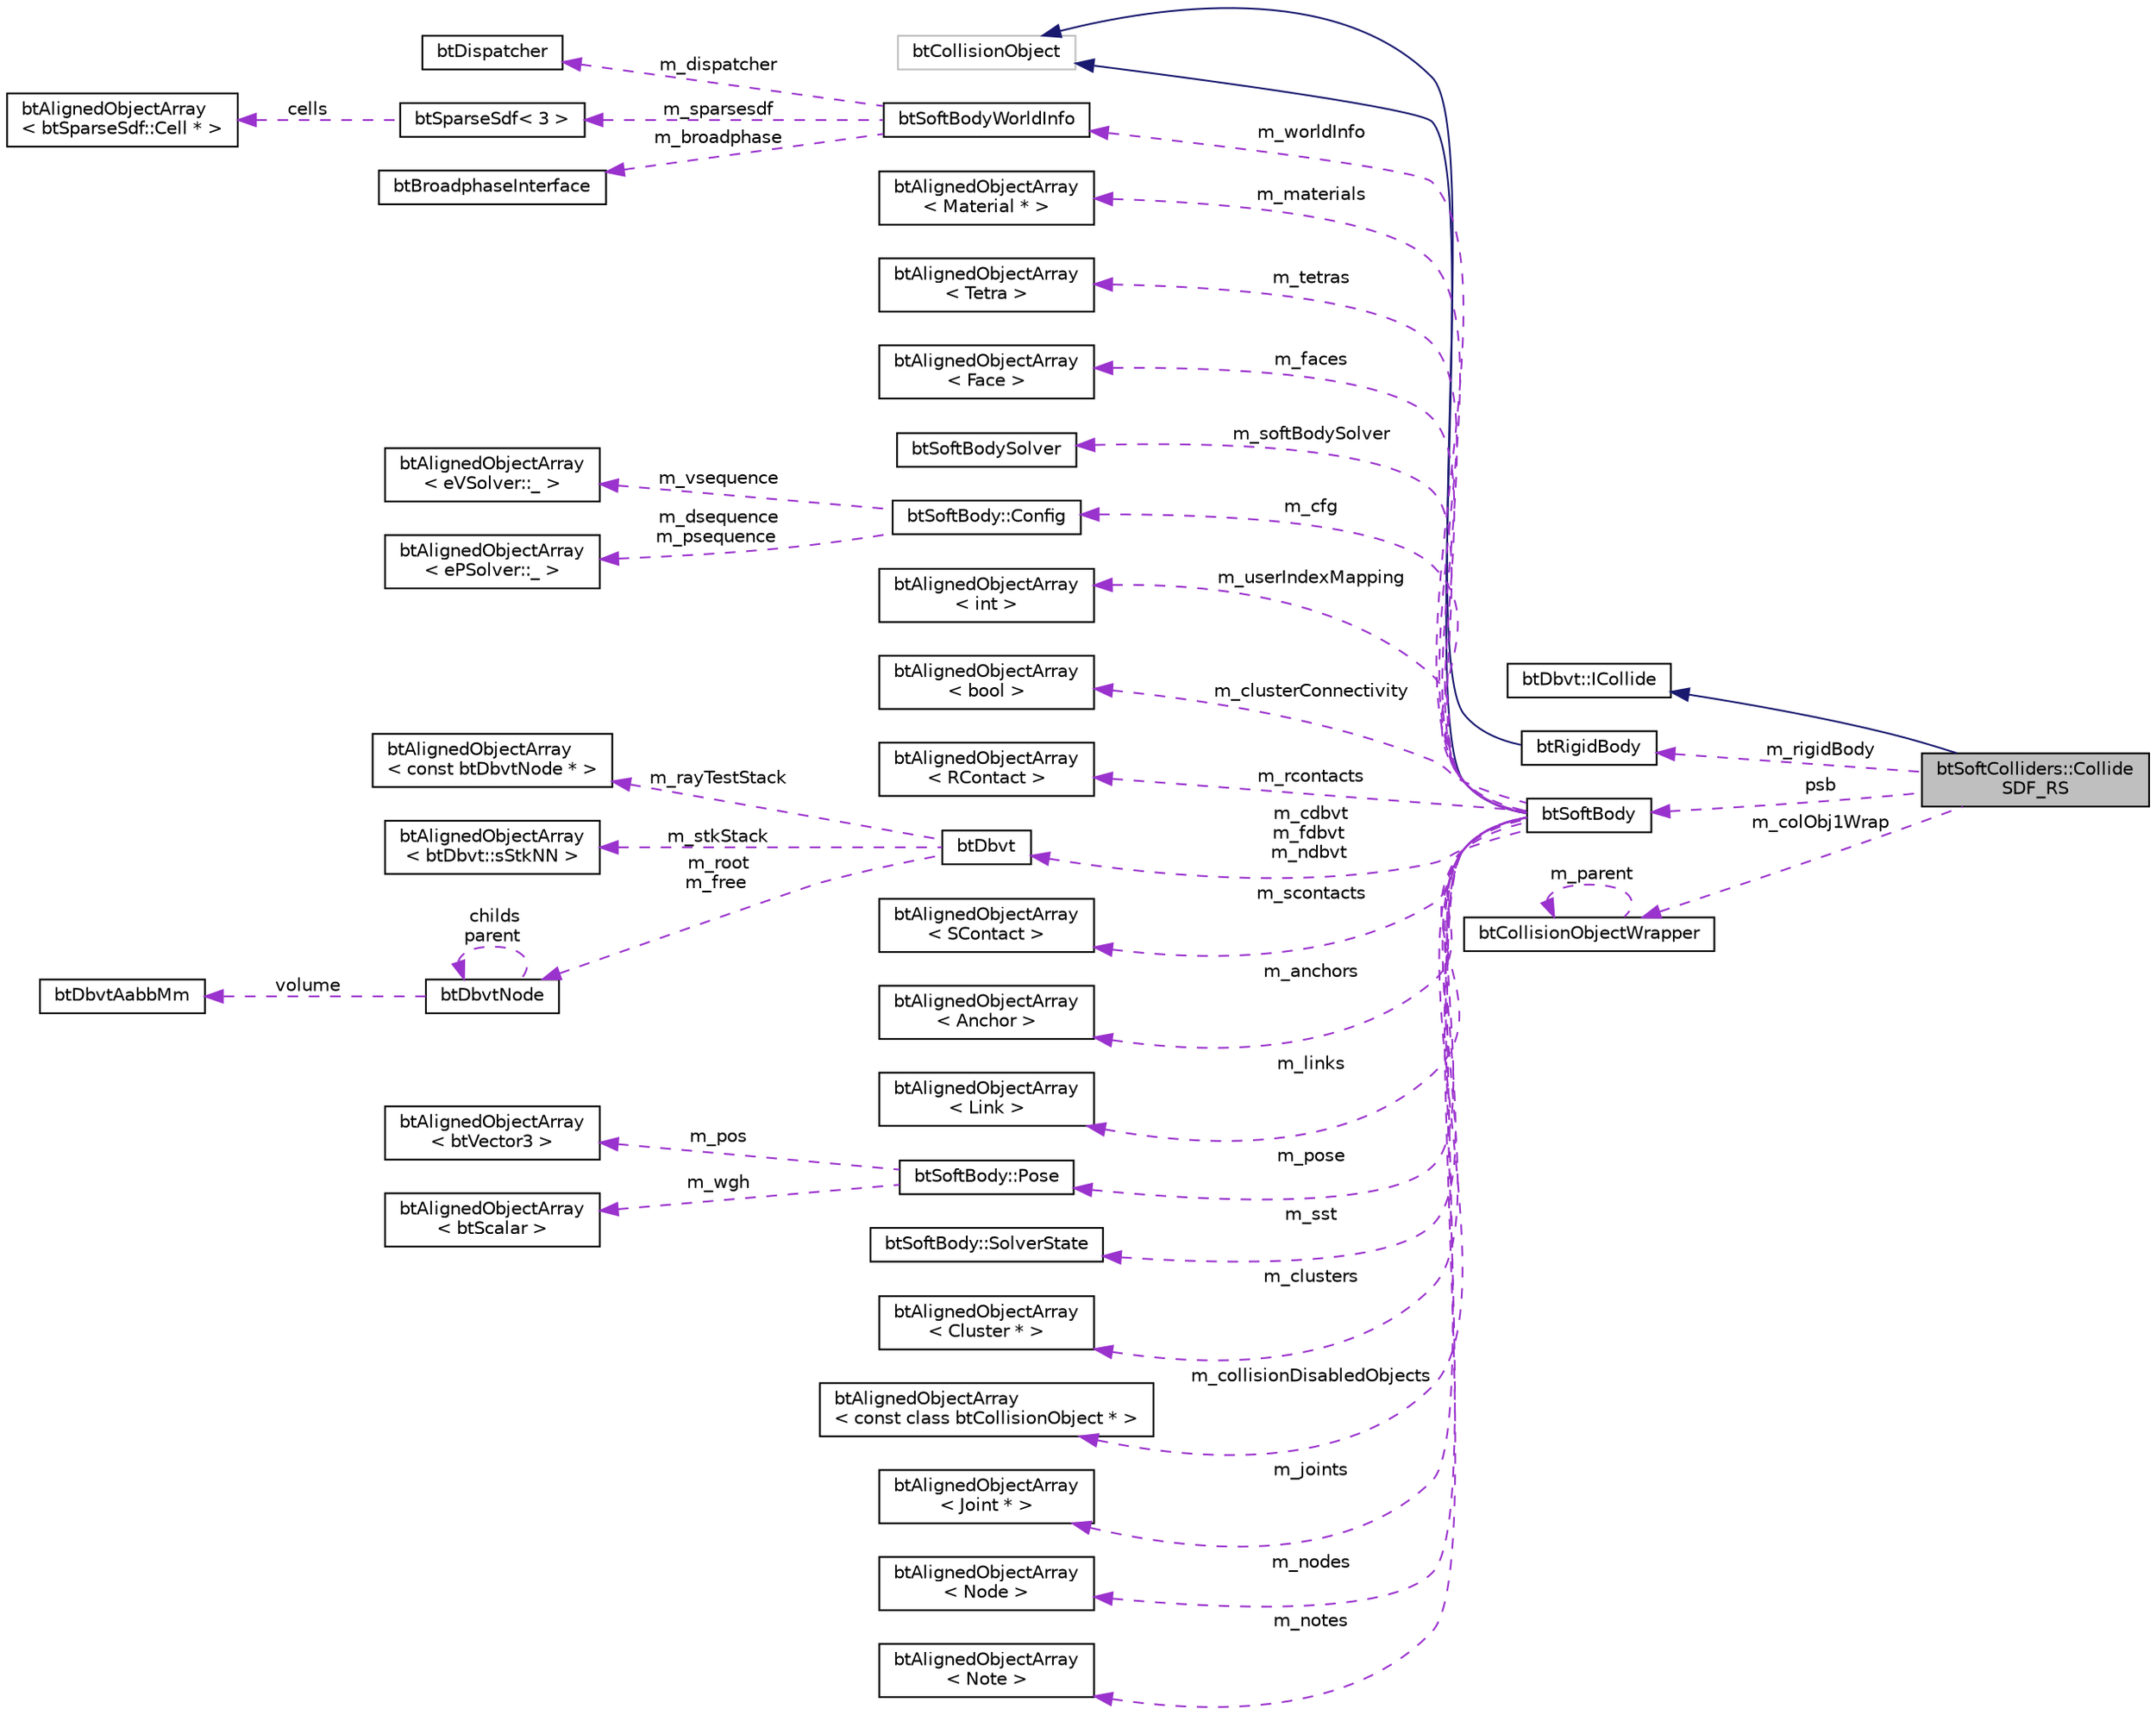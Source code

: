 digraph "btSoftColliders::CollideSDF_RS"
{
  edge [fontname="Helvetica",fontsize="10",labelfontname="Helvetica",labelfontsize="10"];
  node [fontname="Helvetica",fontsize="10",shape=record];
  rankdir="LR";
  Node1 [label="btSoftColliders::Collide\lSDF_RS",height=0.2,width=0.4,color="black", fillcolor="grey75", style="filled", fontcolor="black"];
  Node2 -> Node1 [dir="back",color="midnightblue",fontsize="10",style="solid",fontname="Helvetica"];
  Node2 [label="btDbvt::ICollide",height=0.2,width=0.4,color="black", fillcolor="white", style="filled",URL="$structbt_dbvt_1_1_i_collide.html"];
  Node3 -> Node1 [dir="back",color="darkorchid3",fontsize="10",style="dashed",label=" m_rigidBody" ,fontname="Helvetica"];
  Node3 [label="btRigidBody",height=0.2,width=0.4,color="black", fillcolor="white", style="filled",URL="$classbt_rigid_body.html"];
  Node4 -> Node3 [dir="back",color="midnightblue",fontsize="10",style="solid",fontname="Helvetica"];
  Node4 [label="btCollisionObject",height=0.2,width=0.4,color="grey75", fillcolor="white", style="filled"];
  Node5 -> Node1 [dir="back",color="darkorchid3",fontsize="10",style="dashed",label=" m_colObj1Wrap" ,fontname="Helvetica"];
  Node5 [label="btCollisionObjectWrapper",height=0.2,width=0.4,color="black", fillcolor="white", style="filled",URL="$structbt_collision_object_wrapper.html"];
  Node5 -> Node5 [dir="back",color="darkorchid3",fontsize="10",style="dashed",label=" m_parent" ,fontname="Helvetica"];
  Node6 -> Node1 [dir="back",color="darkorchid3",fontsize="10",style="dashed",label=" psb" ,fontname="Helvetica"];
  Node6 [label="btSoftBody",height=0.2,width=0.4,color="black", fillcolor="white", style="filled",URL="$classbt_soft_body.html"];
  Node4 -> Node6 [dir="back",color="midnightblue",fontsize="10",style="solid",fontname="Helvetica"];
  Node7 -> Node6 [dir="back",color="darkorchid3",fontsize="10",style="dashed",label=" m_worldInfo" ,fontname="Helvetica"];
  Node7 [label="btSoftBodyWorldInfo",height=0.2,width=0.4,color="black", fillcolor="white", style="filled",URL="$structbt_soft_body_world_info.html"];
  Node8 -> Node7 [dir="back",color="darkorchid3",fontsize="10",style="dashed",label=" m_dispatcher" ,fontname="Helvetica"];
  Node8 [label="btDispatcher",height=0.2,width=0.4,color="black", fillcolor="white", style="filled",URL="$classbt_dispatcher.html"];
  Node9 -> Node7 [dir="back",color="darkorchid3",fontsize="10",style="dashed",label=" m_sparsesdf" ,fontname="Helvetica"];
  Node9 [label="btSparseSdf\< 3 \>",height=0.2,width=0.4,color="black", fillcolor="white", style="filled",URL="$structbt_sparse_sdf.html"];
  Node10 -> Node9 [dir="back",color="darkorchid3",fontsize="10",style="dashed",label=" cells" ,fontname="Helvetica"];
  Node10 [label="btAlignedObjectArray\l\< btSparseSdf::Cell * \>",height=0.2,width=0.4,color="black", fillcolor="white", style="filled",URL="$classbt_aligned_object_array.html"];
  Node11 -> Node7 [dir="back",color="darkorchid3",fontsize="10",style="dashed",label=" m_broadphase" ,fontname="Helvetica"];
  Node11 [label="btBroadphaseInterface",height=0.2,width=0.4,color="black", fillcolor="white", style="filled",URL="$classbt_broadphase_interface.html"];
  Node12 -> Node6 [dir="back",color="darkorchid3",fontsize="10",style="dashed",label=" m_materials" ,fontname="Helvetica"];
  Node12 [label="btAlignedObjectArray\l\< Material * \>",height=0.2,width=0.4,color="black", fillcolor="white", style="filled",URL="$classbt_aligned_object_array.html"];
  Node13 -> Node6 [dir="back",color="darkorchid3",fontsize="10",style="dashed",label=" m_tetras" ,fontname="Helvetica"];
  Node13 [label="btAlignedObjectArray\l\< Tetra \>",height=0.2,width=0.4,color="black", fillcolor="white", style="filled",URL="$classbt_aligned_object_array.html"];
  Node14 -> Node6 [dir="back",color="darkorchid3",fontsize="10",style="dashed",label=" m_faces" ,fontname="Helvetica"];
  Node14 [label="btAlignedObjectArray\l\< Face \>",height=0.2,width=0.4,color="black", fillcolor="white", style="filled",URL="$classbt_aligned_object_array.html"];
  Node15 -> Node6 [dir="back",color="darkorchid3",fontsize="10",style="dashed",label=" m_softBodySolver" ,fontname="Helvetica"];
  Node15 [label="btSoftBodySolver",height=0.2,width=0.4,color="black", fillcolor="white", style="filled",URL="$classbt_soft_body_solver.html"];
  Node16 -> Node6 [dir="back",color="darkorchid3",fontsize="10",style="dashed",label=" m_cfg" ,fontname="Helvetica"];
  Node16 [label="btSoftBody::Config",height=0.2,width=0.4,color="black", fillcolor="white", style="filled",URL="$structbt_soft_body_1_1_config.html"];
  Node17 -> Node16 [dir="back",color="darkorchid3",fontsize="10",style="dashed",label=" m_vsequence" ,fontname="Helvetica"];
  Node17 [label="btAlignedObjectArray\l\< eVSolver::_ \>",height=0.2,width=0.4,color="black", fillcolor="white", style="filled",URL="$classbt_aligned_object_array.html"];
  Node18 -> Node16 [dir="back",color="darkorchid3",fontsize="10",style="dashed",label=" m_dsequence\nm_psequence" ,fontname="Helvetica"];
  Node18 [label="btAlignedObjectArray\l\< ePSolver::_ \>",height=0.2,width=0.4,color="black", fillcolor="white", style="filled",URL="$classbt_aligned_object_array.html"];
  Node19 -> Node6 [dir="back",color="darkorchid3",fontsize="10",style="dashed",label=" m_userIndexMapping" ,fontname="Helvetica"];
  Node19 [label="btAlignedObjectArray\l\< int \>",height=0.2,width=0.4,color="black", fillcolor="white", style="filled",URL="$classbt_aligned_object_array.html"];
  Node20 -> Node6 [dir="back",color="darkorchid3",fontsize="10",style="dashed",label=" m_clusterConnectivity" ,fontname="Helvetica"];
  Node20 [label="btAlignedObjectArray\l\< bool \>",height=0.2,width=0.4,color="black", fillcolor="white", style="filled",URL="$classbt_aligned_object_array.html"];
  Node21 -> Node6 [dir="back",color="darkorchid3",fontsize="10",style="dashed",label=" m_rcontacts" ,fontname="Helvetica"];
  Node21 [label="btAlignedObjectArray\l\< RContact \>",height=0.2,width=0.4,color="black", fillcolor="white", style="filled",URL="$classbt_aligned_object_array.html"];
  Node22 -> Node6 [dir="back",color="darkorchid3",fontsize="10",style="dashed",label=" m_cdbvt\nm_fdbvt\nm_ndbvt" ,fontname="Helvetica"];
  Node22 [label="btDbvt",height=0.2,width=0.4,color="black", fillcolor="white", style="filled",URL="$structbt_dbvt.html"];
  Node23 -> Node22 [dir="back",color="darkorchid3",fontsize="10",style="dashed",label=" m_rayTestStack" ,fontname="Helvetica"];
  Node23 [label="btAlignedObjectArray\l\< const btDbvtNode * \>",height=0.2,width=0.4,color="black", fillcolor="white", style="filled",URL="$classbt_aligned_object_array.html"];
  Node24 -> Node22 [dir="back",color="darkorchid3",fontsize="10",style="dashed",label=" m_stkStack" ,fontname="Helvetica"];
  Node24 [label="btAlignedObjectArray\l\< btDbvt::sStkNN \>",height=0.2,width=0.4,color="black", fillcolor="white", style="filled",URL="$classbt_aligned_object_array.html"];
  Node25 -> Node22 [dir="back",color="darkorchid3",fontsize="10",style="dashed",label=" m_root\nm_free" ,fontname="Helvetica"];
  Node25 [label="btDbvtNode",height=0.2,width=0.4,color="black", fillcolor="white", style="filled",URL="$structbt_dbvt_node.html"];
  Node26 -> Node25 [dir="back",color="darkorchid3",fontsize="10",style="dashed",label=" volume" ,fontname="Helvetica"];
  Node26 [label="btDbvtAabbMm",height=0.2,width=0.4,color="black", fillcolor="white", style="filled",URL="$structbt_dbvt_aabb_mm.html"];
  Node25 -> Node25 [dir="back",color="darkorchid3",fontsize="10",style="dashed",label=" childs\nparent" ,fontname="Helvetica"];
  Node27 -> Node6 [dir="back",color="darkorchid3",fontsize="10",style="dashed",label=" m_scontacts" ,fontname="Helvetica"];
  Node27 [label="btAlignedObjectArray\l\< SContact \>",height=0.2,width=0.4,color="black", fillcolor="white", style="filled",URL="$classbt_aligned_object_array.html"];
  Node28 -> Node6 [dir="back",color="darkorchid3",fontsize="10",style="dashed",label=" m_anchors" ,fontname="Helvetica"];
  Node28 [label="btAlignedObjectArray\l\< Anchor \>",height=0.2,width=0.4,color="black", fillcolor="white", style="filled",URL="$classbt_aligned_object_array.html"];
  Node29 -> Node6 [dir="back",color="darkorchid3",fontsize="10",style="dashed",label=" m_links" ,fontname="Helvetica"];
  Node29 [label="btAlignedObjectArray\l\< Link \>",height=0.2,width=0.4,color="black", fillcolor="white", style="filled",URL="$classbt_aligned_object_array.html"];
  Node30 -> Node6 [dir="back",color="darkorchid3",fontsize="10",style="dashed",label=" m_pose" ,fontname="Helvetica"];
  Node30 [label="btSoftBody::Pose",height=0.2,width=0.4,color="black", fillcolor="white", style="filled",URL="$structbt_soft_body_1_1_pose.html"];
  Node31 -> Node30 [dir="back",color="darkorchid3",fontsize="10",style="dashed",label=" m_pos" ,fontname="Helvetica"];
  Node31 [label="btAlignedObjectArray\l\< btVector3 \>",height=0.2,width=0.4,color="black", fillcolor="white", style="filled",URL="$classbt_aligned_object_array.html"];
  Node32 -> Node30 [dir="back",color="darkorchid3",fontsize="10",style="dashed",label=" m_wgh" ,fontname="Helvetica"];
  Node32 [label="btAlignedObjectArray\l\< btScalar \>",height=0.2,width=0.4,color="black", fillcolor="white", style="filled",URL="$classbt_aligned_object_array.html"];
  Node33 -> Node6 [dir="back",color="darkorchid3",fontsize="10",style="dashed",label=" m_sst" ,fontname="Helvetica"];
  Node33 [label="btSoftBody::SolverState",height=0.2,width=0.4,color="black", fillcolor="white", style="filled",URL="$structbt_soft_body_1_1_solver_state.html"];
  Node34 -> Node6 [dir="back",color="darkorchid3",fontsize="10",style="dashed",label=" m_clusters" ,fontname="Helvetica"];
  Node34 [label="btAlignedObjectArray\l\< Cluster * \>",height=0.2,width=0.4,color="black", fillcolor="white", style="filled",URL="$classbt_aligned_object_array.html"];
  Node35 -> Node6 [dir="back",color="darkorchid3",fontsize="10",style="dashed",label=" m_collisionDisabledObjects" ,fontname="Helvetica"];
  Node35 [label="btAlignedObjectArray\l\< const class btCollisionObject * \>",height=0.2,width=0.4,color="black", fillcolor="white", style="filled",URL="$classbt_aligned_object_array.html"];
  Node36 -> Node6 [dir="back",color="darkorchid3",fontsize="10",style="dashed",label=" m_joints" ,fontname="Helvetica"];
  Node36 [label="btAlignedObjectArray\l\< Joint * \>",height=0.2,width=0.4,color="black", fillcolor="white", style="filled",URL="$classbt_aligned_object_array.html"];
  Node37 -> Node6 [dir="back",color="darkorchid3",fontsize="10",style="dashed",label=" m_nodes" ,fontname="Helvetica"];
  Node37 [label="btAlignedObjectArray\l\< Node \>",height=0.2,width=0.4,color="black", fillcolor="white", style="filled",URL="$classbt_aligned_object_array.html"];
  Node38 -> Node6 [dir="back",color="darkorchid3",fontsize="10",style="dashed",label=" m_notes" ,fontname="Helvetica"];
  Node38 [label="btAlignedObjectArray\l\< Note \>",height=0.2,width=0.4,color="black", fillcolor="white", style="filled",URL="$classbt_aligned_object_array.html"];
}
